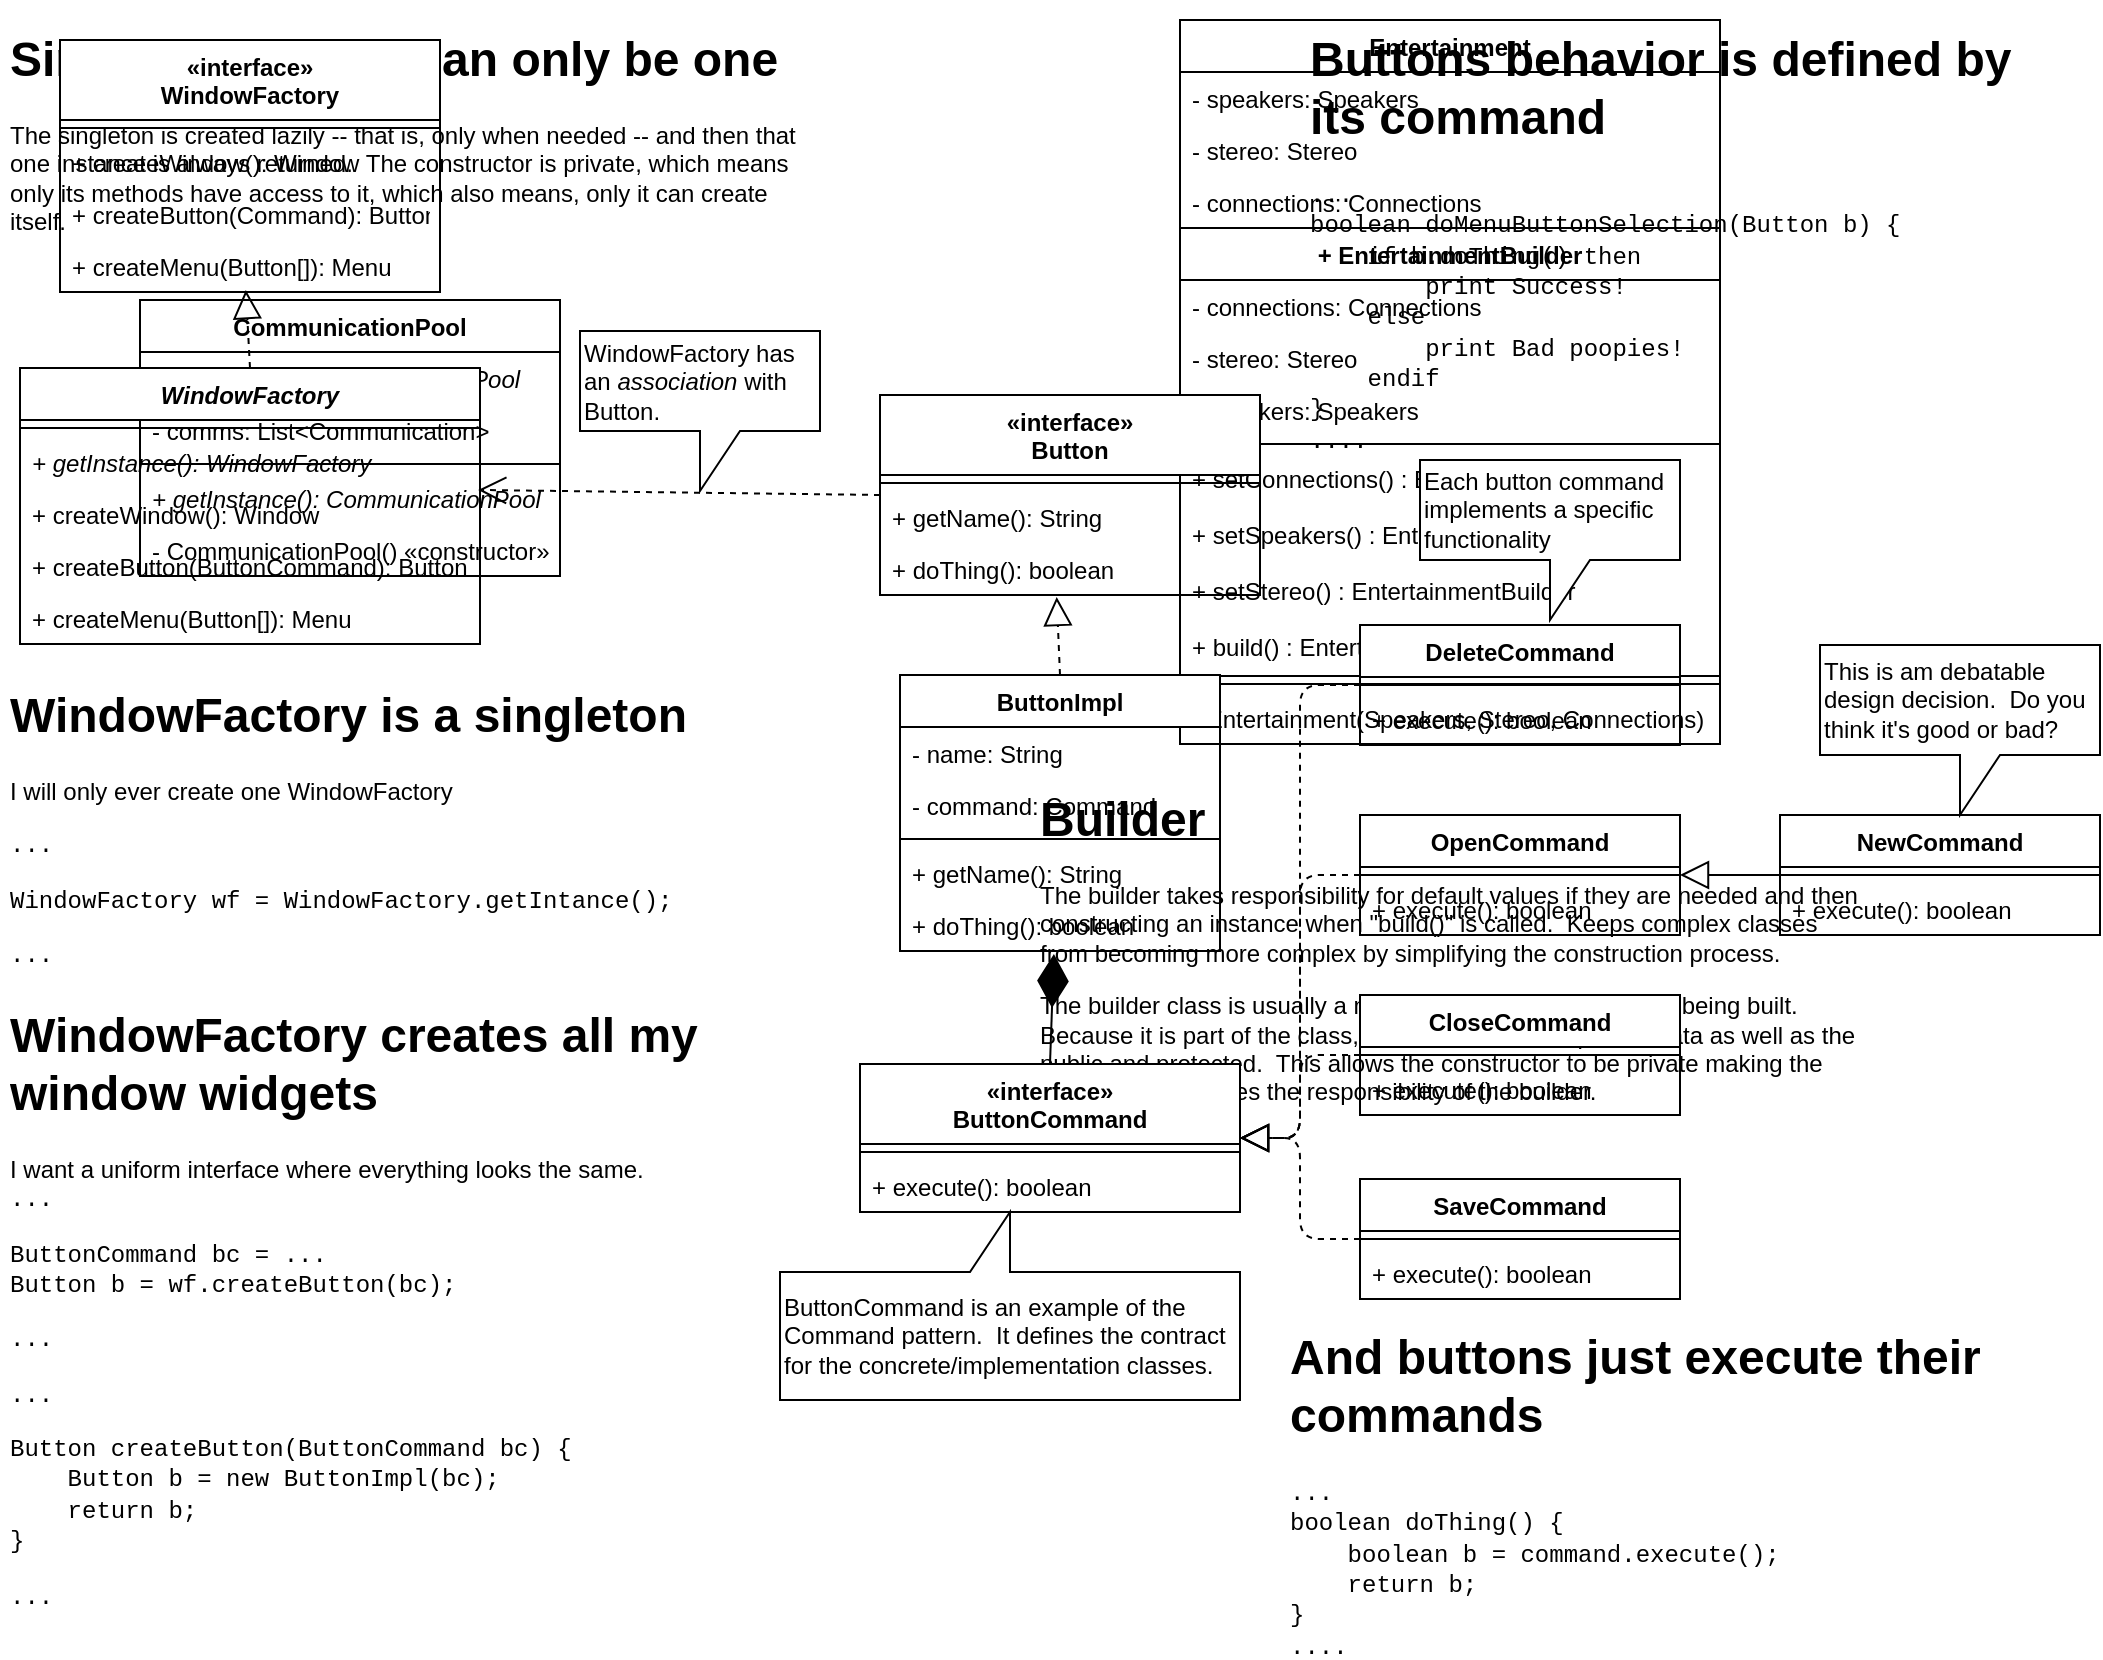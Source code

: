 <mxfile version="12.1.9" type="github" pages="2">
  <diagram id="5qf02OgId8zwAS_nNOdU" name="Page-1">
    <mxGraphModel dx="1128" dy="1819" grid="1" gridSize="10" guides="1" tooltips="1" connect="1" arrows="1" fold="1" page="1" pageScale="1" pageWidth="850" pageHeight="1100" math="0" shadow="0">
      <root>
        <mxCell id="0"/>
        <mxCell id="1" parent="0"/>
        <mxCell id="7F32Vmr09wGbGdCyvPuD-1" value="CommunicationPool" style="swimlane;fontStyle=1;align=center;verticalAlign=top;childLayout=stackLayout;horizontal=1;startSize=26;horizontalStack=0;resizeParent=1;resizeParentMax=0;resizeLast=0;collapsible=1;marginBottom=0;" vertex="1" parent="1">
          <mxGeometry x="70" y="140" width="210" height="138" as="geometry"/>
        </mxCell>
        <mxCell id="7F32Vmr09wGbGdCyvPuD-2" value="- commsPool: CommunicationPool" style="text;strokeColor=none;fillColor=none;align=left;verticalAlign=top;spacingLeft=4;spacingRight=4;overflow=hidden;rotatable=0;points=[[0,0.5],[1,0.5]];portConstraint=eastwest;fontStyle=2" vertex="1" parent="7F32Vmr09wGbGdCyvPuD-1">
          <mxGeometry y="26" width="210" height="26" as="geometry"/>
        </mxCell>
        <mxCell id="7F32Vmr09wGbGdCyvPuD-3" value="- comms: List&lt;Communication&gt;" style="text;strokeColor=none;fillColor=none;align=left;verticalAlign=top;spacingLeft=4;spacingRight=4;overflow=hidden;rotatable=0;points=[[0,0.5],[1,0.5]];portConstraint=eastwest;" vertex="1" parent="7F32Vmr09wGbGdCyvPuD-1">
          <mxGeometry y="52" width="210" height="26" as="geometry"/>
        </mxCell>
        <mxCell id="7F32Vmr09wGbGdCyvPuD-4" value="" style="line;strokeWidth=1;fillColor=none;align=left;verticalAlign=middle;spacingTop=-1;spacingLeft=3;spacingRight=3;rotatable=0;labelPosition=right;points=[];portConstraint=eastwest;" vertex="1" parent="7F32Vmr09wGbGdCyvPuD-1">
          <mxGeometry y="78" width="210" height="8" as="geometry"/>
        </mxCell>
        <mxCell id="7F32Vmr09wGbGdCyvPuD-5" value="+ getInstance(): CommunicationPool" style="text;strokeColor=none;fillColor=none;align=left;verticalAlign=top;spacingLeft=4;spacingRight=4;overflow=hidden;rotatable=0;points=[[0,0.5],[1,0.5]];portConstraint=eastwest;fontStyle=2" vertex="1" parent="7F32Vmr09wGbGdCyvPuD-1">
          <mxGeometry y="86" width="210" height="26" as="geometry"/>
        </mxCell>
        <mxCell id="7F32Vmr09wGbGdCyvPuD-6" value="- CommunicationPool() «constructor»" style="text;strokeColor=none;fillColor=none;align=left;verticalAlign=top;spacingLeft=4;spacingRight=4;overflow=hidden;rotatable=0;points=[[0,0.5],[1,0.5]];portConstraint=eastwest;fontStyle=0" vertex="1" parent="7F32Vmr09wGbGdCyvPuD-1">
          <mxGeometry y="112" width="210" height="26" as="geometry"/>
        </mxCell>
        <mxCell id="7F32Vmr09wGbGdCyvPuD-7" value="Entertainment" style="swimlane;fontStyle=1;align=center;verticalAlign=top;childLayout=stackLayout;horizontal=1;startSize=26;horizontalStack=0;resizeParent=1;resizeParentMax=0;resizeLast=0;collapsible=1;marginBottom=0;" vertex="1" parent="1">
          <mxGeometry x="590" width="270" height="362" as="geometry"/>
        </mxCell>
        <mxCell id="7F32Vmr09wGbGdCyvPuD-8" value="- speakers: Speakers" style="text;strokeColor=none;fillColor=none;align=left;verticalAlign=top;spacingLeft=4;spacingRight=4;overflow=hidden;rotatable=0;points=[[0,0.5],[1,0.5]];portConstraint=eastwest;" vertex="1" parent="7F32Vmr09wGbGdCyvPuD-7">
          <mxGeometry y="26" width="270" height="26" as="geometry"/>
        </mxCell>
        <mxCell id="7F32Vmr09wGbGdCyvPuD-9" value="- stereo: Stereo" style="text;strokeColor=none;fillColor=none;align=left;verticalAlign=top;spacingLeft=4;spacingRight=4;overflow=hidden;rotatable=0;points=[[0,0.5],[1,0.5]];portConstraint=eastwest;" vertex="1" parent="7F32Vmr09wGbGdCyvPuD-7">
          <mxGeometry y="52" width="270" height="26" as="geometry"/>
        </mxCell>
        <mxCell id="7F32Vmr09wGbGdCyvPuD-10" value="- connections: Connections" style="text;strokeColor=none;fillColor=none;align=left;verticalAlign=top;spacingLeft=4;spacingRight=4;overflow=hidden;rotatable=0;points=[[0,0.5],[1,0.5]];portConstraint=eastwest;" vertex="1" parent="7F32Vmr09wGbGdCyvPuD-7">
          <mxGeometry y="78" width="270" height="26" as="geometry"/>
        </mxCell>
        <mxCell id="7F32Vmr09wGbGdCyvPuD-11" value="+ EntertainmentBuilder" style="swimlane;fontStyle=1;align=center;verticalAlign=top;childLayout=stackLayout;horizontal=1;startSize=26;horizontalStack=0;resizeParent=1;resizeParentMax=0;resizeLast=0;collapsible=1;marginBottom=0;" vertex="1" parent="7F32Vmr09wGbGdCyvPuD-7">
          <mxGeometry y="104" width="270" height="224" as="geometry">
            <mxRectangle y="104" width="270" height="26" as="alternateBounds"/>
          </mxGeometry>
        </mxCell>
        <mxCell id="7F32Vmr09wGbGdCyvPuD-12" value="- connections: Connections" style="text;strokeColor=none;fillColor=none;align=left;verticalAlign=top;spacingLeft=4;spacingRight=4;overflow=hidden;rotatable=0;points=[[0,0.5],[1,0.5]];portConstraint=eastwest;" vertex="1" parent="7F32Vmr09wGbGdCyvPuD-11">
          <mxGeometry y="26" width="270" height="26" as="geometry"/>
        </mxCell>
        <mxCell id="7F32Vmr09wGbGdCyvPuD-13" value="- stereo: Stereo" style="text;strokeColor=none;fillColor=none;align=left;verticalAlign=top;spacingLeft=4;spacingRight=4;overflow=hidden;rotatable=0;points=[[0,0.5],[1,0.5]];portConstraint=eastwest;" vertex="1" parent="7F32Vmr09wGbGdCyvPuD-11">
          <mxGeometry y="52" width="270" height="26" as="geometry"/>
        </mxCell>
        <mxCell id="7F32Vmr09wGbGdCyvPuD-14" value="- speakers: Speakers" style="text;strokeColor=none;fillColor=none;align=left;verticalAlign=top;spacingLeft=4;spacingRight=4;overflow=hidden;rotatable=0;points=[[0,0.5],[1,0.5]];portConstraint=eastwest;" vertex="1" parent="7F32Vmr09wGbGdCyvPuD-11">
          <mxGeometry y="78" width="270" height="26" as="geometry"/>
        </mxCell>
        <mxCell id="7F32Vmr09wGbGdCyvPuD-15" value="" style="line;strokeWidth=1;fillColor=none;align=left;verticalAlign=middle;spacingTop=-1;spacingLeft=3;spacingRight=3;rotatable=0;labelPosition=right;points=[];portConstraint=eastwest;" vertex="1" parent="7F32Vmr09wGbGdCyvPuD-11">
          <mxGeometry y="104" width="270" height="8" as="geometry"/>
        </mxCell>
        <mxCell id="7F32Vmr09wGbGdCyvPuD-16" value="+ setConnections() : EntertainmentBuilder" style="text;strokeColor=none;fillColor=none;align=left;verticalAlign=top;spacingLeft=4;spacingRight=4;overflow=hidden;rotatable=0;points=[[0,0.5],[1,0.5]];portConstraint=eastwest;fontStyle=0" vertex="1" parent="7F32Vmr09wGbGdCyvPuD-11">
          <mxGeometry y="112" width="270" height="28" as="geometry"/>
        </mxCell>
        <mxCell id="7F32Vmr09wGbGdCyvPuD-17" value="+ setSpeakers() : EntertainmentBuilder" style="text;strokeColor=none;fillColor=none;align=left;verticalAlign=top;spacingLeft=4;spacingRight=4;overflow=hidden;rotatable=0;points=[[0,0.5],[1,0.5]];portConstraint=eastwest;fontStyle=0" vertex="1" parent="7F32Vmr09wGbGdCyvPuD-11">
          <mxGeometry y="140" width="270" height="28" as="geometry"/>
        </mxCell>
        <mxCell id="7F32Vmr09wGbGdCyvPuD-18" value="+ setStereo() : EntertainmentBuilder" style="text;strokeColor=none;fillColor=none;align=left;verticalAlign=top;spacingLeft=4;spacingRight=4;overflow=hidden;rotatable=0;points=[[0,0.5],[1,0.5]];portConstraint=eastwest;fontStyle=0" vertex="1" parent="7F32Vmr09wGbGdCyvPuD-11">
          <mxGeometry y="168" width="270" height="28" as="geometry"/>
        </mxCell>
        <mxCell id="7F32Vmr09wGbGdCyvPuD-19" value="+ build() : Entertainment" style="text;strokeColor=none;fillColor=none;align=left;verticalAlign=top;spacingLeft=4;spacingRight=4;overflow=hidden;rotatable=0;points=[[0,0.5],[1,0.5]];portConstraint=eastwest;fontStyle=0" vertex="1" parent="7F32Vmr09wGbGdCyvPuD-11">
          <mxGeometry y="196" width="270" height="28" as="geometry"/>
        </mxCell>
        <mxCell id="7F32Vmr09wGbGdCyvPuD-20" value="" style="line;strokeWidth=1;fillColor=none;align=left;verticalAlign=middle;spacingTop=-1;spacingLeft=3;spacingRight=3;rotatable=0;labelPosition=right;points=[];portConstraint=eastwest;" vertex="1" parent="7F32Vmr09wGbGdCyvPuD-7">
          <mxGeometry y="328" width="270" height="8" as="geometry"/>
        </mxCell>
        <mxCell id="7F32Vmr09wGbGdCyvPuD-21" value="- Entertainment(Speakers, Stereo, Connections)" style="text;strokeColor=none;fillColor=none;align=left;verticalAlign=top;spacingLeft=4;spacingRight=4;overflow=hidden;rotatable=0;points=[[0,0.5],[1,0.5]];portConstraint=eastwest;fontStyle=0" vertex="1" parent="7F32Vmr09wGbGdCyvPuD-7">
          <mxGeometry y="336" width="270" height="26" as="geometry"/>
        </mxCell>
        <mxCell id="7F32Vmr09wGbGdCyvPuD-22" value="&lt;h1&gt;Singleton - There can only be one&lt;/h1&gt;&lt;p&gt;The singleton is created lazily -- that is, only when needed -- and then that one instance is always returned.&amp;nbsp; The constructor is private, which means only its methods have access to it, which also means, only it can create itself.&lt;/p&gt;" style="text;html=1;strokeColor=none;fillColor=none;spacing=5;spacingTop=-20;whiteSpace=wrap;overflow=hidden;rounded=0;" vertex="1" parent="1">
          <mxGeometry width="410" height="110" as="geometry"/>
        </mxCell>
        <mxCell id="7F32Vmr09wGbGdCyvPuD-23" value="&lt;h1&gt;Builder&lt;/h1&gt;&lt;p&gt;The builder takes responsibility for default values if they are needed and then constructing an instance when &quot;build()&quot; is called.&amp;nbsp; Keeps complex classes from becoming more complex by simplifying the construction process.&lt;/p&gt;&lt;p&gt;The builder class is usually a nested/inner class of the class being built.&amp;nbsp; Because it is part of the class, it has access to the private data as well as the public and protected.&amp;nbsp; This allows the constructor to be private making the creation of instances the responsibility of the builder.&lt;/p&gt;" style="text;html=1;strokeColor=none;fillColor=none;spacing=5;spacingTop=-20;whiteSpace=wrap;overflow=hidden;rounded=0;" vertex="1" parent="1">
          <mxGeometry x="515" y="380" width="420" height="170" as="geometry"/>
        </mxCell>
        <mxCell id="7F32Vmr09wGbGdCyvPuD-24" value="«interface»&#xa;WindowFactory" style="swimlane;fontStyle=1;align=center;verticalAlign=top;childLayout=stackLayout;horizontal=1;startSize=40;horizontalStack=0;resizeParent=1;resizeParentMax=0;resizeLast=0;collapsible=1;marginBottom=0;" vertex="1" parent="1">
          <mxGeometry x="30" y="10" width="190" height="126" as="geometry"/>
        </mxCell>
        <mxCell id="7F32Vmr09wGbGdCyvPuD-25" value="" style="line;strokeWidth=1;fillColor=none;align=left;verticalAlign=middle;spacingTop=-1;spacingLeft=3;spacingRight=3;rotatable=0;labelPosition=right;points=[];portConstraint=eastwest;" vertex="1" parent="7F32Vmr09wGbGdCyvPuD-24">
          <mxGeometry y="40" width="190" height="8" as="geometry"/>
        </mxCell>
        <mxCell id="7F32Vmr09wGbGdCyvPuD-26" value="+ createWindow(): Window" style="text;strokeColor=none;fillColor=none;align=left;verticalAlign=top;spacingLeft=4;spacingRight=4;overflow=hidden;rotatable=0;points=[[0,0.5],[1,0.5]];portConstraint=eastwest;" vertex="1" parent="7F32Vmr09wGbGdCyvPuD-24">
          <mxGeometry y="48" width="190" height="26" as="geometry"/>
        </mxCell>
        <mxCell id="7F32Vmr09wGbGdCyvPuD-27" value="+ createButton(Command): Button" style="text;strokeColor=none;fillColor=none;align=left;verticalAlign=top;spacingLeft=4;spacingRight=4;overflow=hidden;rotatable=0;points=[[0,0.5],[1,0.5]];portConstraint=eastwest;" vertex="1" parent="7F32Vmr09wGbGdCyvPuD-24">
          <mxGeometry y="74" width="190" height="26" as="geometry"/>
        </mxCell>
        <mxCell id="7F32Vmr09wGbGdCyvPuD-28" value="+ createMenu(Button[]): Menu" style="text;strokeColor=none;fillColor=none;align=left;verticalAlign=top;spacingLeft=4;spacingRight=4;overflow=hidden;rotatable=0;points=[[0,0.5],[1,0.5]];portConstraint=eastwest;" vertex="1" parent="7F32Vmr09wGbGdCyvPuD-24">
          <mxGeometry y="100" width="190" height="26" as="geometry"/>
        </mxCell>
        <mxCell id="7F32Vmr09wGbGdCyvPuD-29" value="WindowFactory" style="swimlane;fontStyle=3;align=center;verticalAlign=top;childLayout=stackLayout;horizontal=1;startSize=26;horizontalStack=0;resizeParent=1;resizeParentMax=0;resizeLast=0;collapsible=1;marginBottom=0;" vertex="1" parent="1">
          <mxGeometry x="10" y="174" width="230" height="138" as="geometry"/>
        </mxCell>
        <mxCell id="7F32Vmr09wGbGdCyvPuD-30" value="" style="line;strokeWidth=1;fillColor=none;align=left;verticalAlign=middle;spacingTop=-1;spacingLeft=3;spacingRight=3;rotatable=0;labelPosition=right;points=[];portConstraint=eastwest;" vertex="1" parent="7F32Vmr09wGbGdCyvPuD-29">
          <mxGeometry y="26" width="230" height="8" as="geometry"/>
        </mxCell>
        <mxCell id="7F32Vmr09wGbGdCyvPuD-31" value="+ getInstance(): WindowFactory" style="text;strokeColor=none;fillColor=none;align=left;verticalAlign=top;spacingLeft=4;spacingRight=4;overflow=hidden;rotatable=0;points=[[0,0.5],[1,0.5]];portConstraint=eastwest;fontStyle=2" vertex="1" parent="7F32Vmr09wGbGdCyvPuD-29">
          <mxGeometry y="34" width="230" height="26" as="geometry"/>
        </mxCell>
        <mxCell id="7F32Vmr09wGbGdCyvPuD-32" value="+ createWindow(): Window" style="text;strokeColor=none;fillColor=none;align=left;verticalAlign=top;spacingLeft=4;spacingRight=4;overflow=hidden;rotatable=0;points=[[0,0.5],[1,0.5]];portConstraint=eastwest;" vertex="1" parent="7F32Vmr09wGbGdCyvPuD-29">
          <mxGeometry y="60" width="230" height="26" as="geometry"/>
        </mxCell>
        <mxCell id="7F32Vmr09wGbGdCyvPuD-33" value="+ createButton(ButtonCommand): Button" style="text;strokeColor=none;fillColor=none;align=left;verticalAlign=top;spacingLeft=4;spacingRight=4;overflow=hidden;rotatable=0;points=[[0,0.5],[1,0.5]];portConstraint=eastwest;" vertex="1" parent="7F32Vmr09wGbGdCyvPuD-29">
          <mxGeometry y="86" width="230" height="26" as="geometry"/>
        </mxCell>
        <mxCell id="7F32Vmr09wGbGdCyvPuD-34" value="+ createMenu(Button[]): Menu" style="text;strokeColor=none;fillColor=none;align=left;verticalAlign=top;spacingLeft=4;spacingRight=4;overflow=hidden;rotatable=0;points=[[0,0.5],[1,0.5]];portConstraint=eastwest;" vertex="1" parent="7F32Vmr09wGbGdCyvPuD-29">
          <mxGeometry y="112" width="230" height="26" as="geometry"/>
        </mxCell>
        <mxCell id="7F32Vmr09wGbGdCyvPuD-35" value="" style="endArrow=block;dashed=1;endFill=0;endSize=12;html=1;entryX=0.489;entryY=0.962;entryDx=0;entryDy=0;entryPerimeter=0;exitX=0.5;exitY=0;exitDx=0;exitDy=0;" edge="1" parent="1" source="7F32Vmr09wGbGdCyvPuD-29" target="7F32Vmr09wGbGdCyvPuD-28">
          <mxGeometry width="160" relative="1" as="geometry">
            <mxPoint x="-50" y="230" as="sourcePoint"/>
            <mxPoint x="110" y="230" as="targetPoint"/>
          </mxGeometry>
        </mxCell>
        <mxCell id="7F32Vmr09wGbGdCyvPuD-36" value="«interface»&#xa;ButtonCommand" style="swimlane;fontStyle=1;align=center;verticalAlign=top;childLayout=stackLayout;horizontal=1;startSize=40;horizontalStack=0;resizeParent=1;resizeParentMax=0;resizeLast=0;collapsible=1;marginBottom=0;" vertex="1" parent="1">
          <mxGeometry x="430" y="522" width="190" height="74" as="geometry"/>
        </mxCell>
        <mxCell id="7F32Vmr09wGbGdCyvPuD-37" value="" style="line;strokeWidth=1;fillColor=none;align=left;verticalAlign=middle;spacingTop=-1;spacingLeft=3;spacingRight=3;rotatable=0;labelPosition=right;points=[];portConstraint=eastwest;" vertex="1" parent="7F32Vmr09wGbGdCyvPuD-36">
          <mxGeometry y="40" width="190" height="8" as="geometry"/>
        </mxCell>
        <mxCell id="7F32Vmr09wGbGdCyvPuD-38" value="+ execute(): boolean" style="text;strokeColor=none;fillColor=none;align=left;verticalAlign=top;spacingLeft=4;spacingRight=4;overflow=hidden;rotatable=0;points=[[0,0.5],[1,0.5]];portConstraint=eastwest;" vertex="1" parent="7F32Vmr09wGbGdCyvPuD-36">
          <mxGeometry y="48" width="190" height="26" as="geometry"/>
        </mxCell>
        <mxCell id="7F32Vmr09wGbGdCyvPuD-39" value="«interface»&#xa;Button" style="swimlane;fontStyle=1;align=center;verticalAlign=top;childLayout=stackLayout;horizontal=1;startSize=40;horizontalStack=0;resizeParent=1;resizeParentMax=0;resizeLast=0;collapsible=1;marginBottom=0;" vertex="1" parent="1">
          <mxGeometry x="440" y="187.5" width="190" height="100" as="geometry"/>
        </mxCell>
        <mxCell id="7F32Vmr09wGbGdCyvPuD-40" value="" style="line;strokeWidth=1;fillColor=none;align=left;verticalAlign=middle;spacingTop=-1;spacingLeft=3;spacingRight=3;rotatable=0;labelPosition=right;points=[];portConstraint=eastwest;" vertex="1" parent="7F32Vmr09wGbGdCyvPuD-39">
          <mxGeometry y="40" width="190" height="8" as="geometry"/>
        </mxCell>
        <mxCell id="7F32Vmr09wGbGdCyvPuD-41" value="+ getName(): String" style="text;strokeColor=none;fillColor=none;align=left;verticalAlign=top;spacingLeft=4;spacingRight=4;overflow=hidden;rotatable=0;points=[[0,0.5],[1,0.5]];portConstraint=eastwest;" vertex="1" parent="7F32Vmr09wGbGdCyvPuD-39">
          <mxGeometry y="48" width="190" height="26" as="geometry"/>
        </mxCell>
        <mxCell id="7F32Vmr09wGbGdCyvPuD-42" value="+ doThing(): boolean" style="text;strokeColor=none;fillColor=none;align=left;verticalAlign=top;spacingLeft=4;spacingRight=4;overflow=hidden;rotatable=0;points=[[0,0.5],[1,0.5]];portConstraint=eastwest;" vertex="1" parent="7F32Vmr09wGbGdCyvPuD-39">
          <mxGeometry y="74" width="190" height="26" as="geometry"/>
        </mxCell>
        <mxCell id="7F32Vmr09wGbGdCyvPuD-43" value="ButtonImpl" style="swimlane;fontStyle=1;align=center;verticalAlign=top;childLayout=stackLayout;horizontal=1;startSize=26;horizontalStack=0;resizeParent=1;resizeParentMax=0;resizeLast=0;collapsible=1;marginBottom=0;" vertex="1" parent="1">
          <mxGeometry x="450" y="327.5" width="160" height="138" as="geometry"/>
        </mxCell>
        <mxCell id="7F32Vmr09wGbGdCyvPuD-44" value="- name: String" style="text;strokeColor=none;fillColor=none;align=left;verticalAlign=top;spacingLeft=4;spacingRight=4;overflow=hidden;rotatable=0;points=[[0,0.5],[1,0.5]];portConstraint=eastwest;" vertex="1" parent="7F32Vmr09wGbGdCyvPuD-43">
          <mxGeometry y="26" width="160" height="26" as="geometry"/>
        </mxCell>
        <mxCell id="7F32Vmr09wGbGdCyvPuD-45" value="- command: Command" style="text;strokeColor=none;fillColor=none;align=left;verticalAlign=top;spacingLeft=4;spacingRight=4;overflow=hidden;rotatable=0;points=[[0,0.5],[1,0.5]];portConstraint=eastwest;" vertex="1" parent="7F32Vmr09wGbGdCyvPuD-43">
          <mxGeometry y="52" width="160" height="26" as="geometry"/>
        </mxCell>
        <mxCell id="7F32Vmr09wGbGdCyvPuD-46" value="" style="line;strokeWidth=1;fillColor=none;align=left;verticalAlign=middle;spacingTop=-1;spacingLeft=3;spacingRight=3;rotatable=0;labelPosition=right;points=[];portConstraint=eastwest;" vertex="1" parent="7F32Vmr09wGbGdCyvPuD-43">
          <mxGeometry y="78" width="160" height="8" as="geometry"/>
        </mxCell>
        <mxCell id="7F32Vmr09wGbGdCyvPuD-47" value="+ getName(): String" style="text;strokeColor=none;fillColor=none;align=left;verticalAlign=top;spacingLeft=4;spacingRight=4;overflow=hidden;rotatable=0;points=[[0,0.5],[1,0.5]];portConstraint=eastwest;" vertex="1" parent="7F32Vmr09wGbGdCyvPuD-43">
          <mxGeometry y="86" width="160" height="26" as="geometry"/>
        </mxCell>
        <mxCell id="7F32Vmr09wGbGdCyvPuD-48" value="+ doThing(): boolean" style="text;strokeColor=none;fillColor=none;align=left;verticalAlign=top;spacingLeft=4;spacingRight=4;overflow=hidden;rotatable=0;points=[[0,0.5],[1,0.5]];portConstraint=eastwest;" vertex="1" parent="7F32Vmr09wGbGdCyvPuD-43">
          <mxGeometry y="112" width="160" height="26" as="geometry"/>
        </mxCell>
        <mxCell id="7F32Vmr09wGbGdCyvPuD-49" value="" style="endArrow=block;dashed=1;endFill=0;endSize=12;html=1;exitX=0.5;exitY=0;exitDx=0;exitDy=0;entryX=0.465;entryY=1.038;entryDx=0;entryDy=0;entryPerimeter=0;" edge="1" parent="1" source="7F32Vmr09wGbGdCyvPuD-43" target="7F32Vmr09wGbGdCyvPuD-42">
          <mxGeometry width="160" relative="1" as="geometry">
            <mxPoint x="317.5" y="225.5" as="sourcePoint"/>
            <mxPoint x="500" y="305.5" as="targetPoint"/>
          </mxGeometry>
        </mxCell>
        <mxCell id="7F32Vmr09wGbGdCyvPuD-50" value="DeleteCommand" style="swimlane;fontStyle=1;align=center;verticalAlign=top;childLayout=stackLayout;horizontal=1;startSize=26;horizontalStack=0;resizeParent=1;resizeParentMax=0;resizeLast=0;collapsible=1;marginBottom=0;" vertex="1" parent="1">
          <mxGeometry x="680" y="302.5" width="160" height="60" as="geometry"/>
        </mxCell>
        <mxCell id="7F32Vmr09wGbGdCyvPuD-51" value="" style="line;strokeWidth=1;fillColor=none;align=left;verticalAlign=middle;spacingTop=-1;spacingLeft=3;spacingRight=3;rotatable=0;labelPosition=right;points=[];portConstraint=eastwest;" vertex="1" parent="7F32Vmr09wGbGdCyvPuD-50">
          <mxGeometry y="26" width="160" height="8" as="geometry"/>
        </mxCell>
        <mxCell id="7F32Vmr09wGbGdCyvPuD-52" value="+ execute(): boolean" style="text;strokeColor=none;fillColor=none;align=left;verticalAlign=top;spacingLeft=4;spacingRight=4;overflow=hidden;rotatable=0;points=[[0,0.5],[1,0.5]];portConstraint=eastwest;" vertex="1" parent="7F32Vmr09wGbGdCyvPuD-50">
          <mxGeometry y="34" width="160" height="26" as="geometry"/>
        </mxCell>
        <mxCell id="7F32Vmr09wGbGdCyvPuD-53" value="OpenCommand" style="swimlane;fontStyle=1;align=center;verticalAlign=top;childLayout=stackLayout;horizontal=1;startSize=26;horizontalStack=0;resizeParent=1;resizeParentMax=0;resizeLast=0;collapsible=1;marginBottom=0;" vertex="1" parent="1">
          <mxGeometry x="680" y="397.5" width="160" height="60" as="geometry"/>
        </mxCell>
        <mxCell id="7F32Vmr09wGbGdCyvPuD-54" value="" style="line;strokeWidth=1;fillColor=none;align=left;verticalAlign=middle;spacingTop=-1;spacingLeft=3;spacingRight=3;rotatable=0;labelPosition=right;points=[];portConstraint=eastwest;" vertex="1" parent="7F32Vmr09wGbGdCyvPuD-53">
          <mxGeometry y="26" width="160" height="8" as="geometry"/>
        </mxCell>
        <mxCell id="7F32Vmr09wGbGdCyvPuD-55" value="+ execute(): boolean" style="text;strokeColor=none;fillColor=none;align=left;verticalAlign=top;spacingLeft=4;spacingRight=4;overflow=hidden;rotatable=0;points=[[0,0.5],[1,0.5]];portConstraint=eastwest;" vertex="1" parent="7F32Vmr09wGbGdCyvPuD-53">
          <mxGeometry y="34" width="160" height="26" as="geometry"/>
        </mxCell>
        <mxCell id="7F32Vmr09wGbGdCyvPuD-56" value="CloseCommand" style="swimlane;fontStyle=1;align=center;verticalAlign=top;childLayout=stackLayout;horizontal=1;startSize=26;horizontalStack=0;resizeParent=1;resizeParentMax=0;resizeLast=0;collapsible=1;marginBottom=0;" vertex="1" parent="1">
          <mxGeometry x="680" y="487.5" width="160" height="60" as="geometry"/>
        </mxCell>
        <mxCell id="7F32Vmr09wGbGdCyvPuD-57" value="" style="line;strokeWidth=1;fillColor=none;align=left;verticalAlign=middle;spacingTop=-1;spacingLeft=3;spacingRight=3;rotatable=0;labelPosition=right;points=[];portConstraint=eastwest;" vertex="1" parent="7F32Vmr09wGbGdCyvPuD-56">
          <mxGeometry y="26" width="160" height="8" as="geometry"/>
        </mxCell>
        <mxCell id="7F32Vmr09wGbGdCyvPuD-58" value="+ execute(): boolean" style="text;strokeColor=none;fillColor=none;align=left;verticalAlign=top;spacingLeft=4;spacingRight=4;overflow=hidden;rotatable=0;points=[[0,0.5],[1,0.5]];portConstraint=eastwest;" vertex="1" parent="7F32Vmr09wGbGdCyvPuD-56">
          <mxGeometry y="34" width="160" height="26" as="geometry"/>
        </mxCell>
        <mxCell id="7F32Vmr09wGbGdCyvPuD-59" value="SaveCommand" style="swimlane;fontStyle=1;align=center;verticalAlign=top;childLayout=stackLayout;horizontal=1;startSize=26;horizontalStack=0;resizeParent=1;resizeParentMax=0;resizeLast=0;collapsible=1;marginBottom=0;" vertex="1" parent="1">
          <mxGeometry x="680" y="579.5" width="160" height="60" as="geometry"/>
        </mxCell>
        <mxCell id="7F32Vmr09wGbGdCyvPuD-60" value="" style="line;strokeWidth=1;fillColor=none;align=left;verticalAlign=middle;spacingTop=-1;spacingLeft=3;spacingRight=3;rotatable=0;labelPosition=right;points=[];portConstraint=eastwest;" vertex="1" parent="7F32Vmr09wGbGdCyvPuD-59">
          <mxGeometry y="26" width="160" height="8" as="geometry"/>
        </mxCell>
        <mxCell id="7F32Vmr09wGbGdCyvPuD-61" value="+ execute(): boolean" style="text;strokeColor=none;fillColor=none;align=left;verticalAlign=top;spacingLeft=4;spacingRight=4;overflow=hidden;rotatable=0;points=[[0,0.5],[1,0.5]];portConstraint=eastwest;" vertex="1" parent="7F32Vmr09wGbGdCyvPuD-59">
          <mxGeometry y="34" width="160" height="26" as="geometry"/>
        </mxCell>
        <mxCell id="7F32Vmr09wGbGdCyvPuD-62" value="NewCommand" style="swimlane;fontStyle=1;align=center;verticalAlign=top;childLayout=stackLayout;horizontal=1;startSize=26;horizontalStack=0;resizeParent=1;resizeParentMax=0;resizeLast=0;collapsible=1;marginBottom=0;" vertex="1" parent="1">
          <mxGeometry x="890" y="397.5" width="160" height="60" as="geometry"/>
        </mxCell>
        <mxCell id="7F32Vmr09wGbGdCyvPuD-63" value="" style="line;strokeWidth=1;fillColor=none;align=left;verticalAlign=middle;spacingTop=-1;spacingLeft=3;spacingRight=3;rotatable=0;labelPosition=right;points=[];portConstraint=eastwest;" vertex="1" parent="7F32Vmr09wGbGdCyvPuD-62">
          <mxGeometry y="26" width="160" height="8" as="geometry"/>
        </mxCell>
        <mxCell id="7F32Vmr09wGbGdCyvPuD-64" value="+ execute(): boolean" style="text;strokeColor=none;fillColor=none;align=left;verticalAlign=top;spacingLeft=4;spacingRight=4;overflow=hidden;rotatable=0;points=[[0,0.5],[1,0.5]];portConstraint=eastwest;" vertex="1" parent="7F32Vmr09wGbGdCyvPuD-62">
          <mxGeometry y="34" width="160" height="26" as="geometry"/>
        </mxCell>
        <mxCell id="7F32Vmr09wGbGdCyvPuD-65" value="" style="endArrow=block;dashed=1;endFill=0;endSize=12;html=1;exitX=0;exitY=0.5;exitDx=0;exitDy=0;entryX=1;entryY=0.5;entryDx=0;entryDy=0;edgeStyle=orthogonalEdgeStyle;" edge="1" parent="1" source="7F32Vmr09wGbGdCyvPuD-50" target="7F32Vmr09wGbGdCyvPuD-36">
          <mxGeometry width="160" relative="1" as="geometry">
            <mxPoint x="740" y="105.5" as="sourcePoint"/>
            <mxPoint x="700" y="135.5" as="targetPoint"/>
          </mxGeometry>
        </mxCell>
        <mxCell id="7F32Vmr09wGbGdCyvPuD-66" value="" style="endArrow=block;dashed=1;endFill=0;endSize=12;html=1;exitX=0;exitY=0.5;exitDx=0;exitDy=0;entryX=1;entryY=0.5;entryDx=0;entryDy=0;edgeStyle=orthogonalEdgeStyle;" edge="1" parent="1" source="7F32Vmr09wGbGdCyvPuD-53" target="7F32Vmr09wGbGdCyvPuD-36">
          <mxGeometry width="160" relative="1" as="geometry">
            <mxPoint x="770" y="60.5" as="sourcePoint"/>
            <mxPoint x="650" y="72.5" as="targetPoint"/>
          </mxGeometry>
        </mxCell>
        <mxCell id="7F32Vmr09wGbGdCyvPuD-67" value="" style="endArrow=block;dashed=1;endFill=0;endSize=12;html=1;exitX=0;exitY=0.5;exitDx=0;exitDy=0;entryX=1;entryY=0.5;entryDx=0;entryDy=0;edgeStyle=orthogonalEdgeStyle;" edge="1" parent="1" source="7F32Vmr09wGbGdCyvPuD-56" target="7F32Vmr09wGbGdCyvPuD-36">
          <mxGeometry width="160" relative="1" as="geometry">
            <mxPoint x="770" y="155.5" as="sourcePoint"/>
            <mxPoint x="650" y="72.5" as="targetPoint"/>
          </mxGeometry>
        </mxCell>
        <mxCell id="7F32Vmr09wGbGdCyvPuD-68" value="" style="endArrow=block;dashed=1;endFill=0;endSize=12;html=1;exitX=0;exitY=0.5;exitDx=0;exitDy=0;entryX=1;entryY=0.5;entryDx=0;entryDy=0;edgeStyle=orthogonalEdgeStyle;" edge="1" parent="1" source="7F32Vmr09wGbGdCyvPuD-59" target="7F32Vmr09wGbGdCyvPuD-36">
          <mxGeometry width="160" relative="1" as="geometry">
            <mxPoint x="770" y="245.5" as="sourcePoint"/>
            <mxPoint x="650" y="72.5" as="targetPoint"/>
          </mxGeometry>
        </mxCell>
        <mxCell id="7F32Vmr09wGbGdCyvPuD-69" value="" style="endArrow=diamondThin;endFill=1;endSize=24;html=1;exitX=0.5;exitY=0;exitDx=0;exitDy=0;entryX=0.481;entryY=1.058;entryDx=0;entryDy=0;entryPerimeter=0;" edge="1" parent="1" source="7F32Vmr09wGbGdCyvPuD-36" target="7F32Vmr09wGbGdCyvPuD-48">
          <mxGeometry width="160" relative="1" as="geometry">
            <mxPoint x="380" y="155.5" as="sourcePoint"/>
            <mxPoint x="520" y="490" as="targetPoint"/>
          </mxGeometry>
        </mxCell>
        <mxCell id="7F32Vmr09wGbGdCyvPuD-70" value="" style="endArrow=open;endSize=12;dashed=1;html=1;entryX=0.996;entryY=1.038;entryDx=0;entryDy=0;entryPerimeter=0;exitX=0;exitY=0.5;exitDx=0;exitDy=0;" edge="1" parent="1" source="7F32Vmr09wGbGdCyvPuD-39" target="7F32Vmr09wGbGdCyvPuD-31">
          <mxGeometry width="160" relative="1" as="geometry">
            <mxPoint x="150" y="360" as="sourcePoint"/>
            <mxPoint x="310" y="360" as="targetPoint"/>
          </mxGeometry>
        </mxCell>
        <mxCell id="7F32Vmr09wGbGdCyvPuD-71" value="&lt;h1&gt;WindowFactory is a singleton&lt;/h1&gt;&lt;p&gt;I will only ever create one WindowFactory&lt;/p&gt;&lt;p&gt;&lt;font face=&quot;Courier New&quot;&gt;...&lt;/font&gt;&lt;/p&gt;&lt;p&gt;&lt;font face=&quot;Courier New&quot;&gt;WindowFactory wf = WindowFactory.getIntance();&lt;/font&gt;&lt;/p&gt;&lt;p&gt;&lt;font face=&quot;Courier New&quot;&gt;...&lt;/font&gt;&lt;/p&gt;" style="text;html=1;strokeColor=none;fillColor=none;spacing=5;spacingTop=-20;whiteSpace=wrap;overflow=hidden;rounded=0;" vertex="1" parent="1">
          <mxGeometry y="327.5" width="420" height="160" as="geometry"/>
        </mxCell>
        <mxCell id="7F32Vmr09wGbGdCyvPuD-72" value="&lt;h1&gt;WindowFactory creates all my window widgets&lt;/h1&gt;&lt;p&gt;I want a uniform interface where everything looks the same.&lt;br&gt;&lt;font face=&quot;courier new&quot;&gt;...&lt;/font&gt;&lt;/p&gt;&lt;p&gt;&lt;span style=&quot;font-family: &amp;#34;courier new&amp;#34;&quot;&gt;ButtonCommand bc = ...&lt;br&gt;Button b = wf.createButton(bc);&lt;/span&gt;&lt;/p&gt;&lt;p&gt;&lt;span style=&quot;font-family: &amp;#34;courier new&amp;#34;&quot;&gt;...&lt;/span&gt;&lt;/p&gt;&lt;p&gt;&lt;span style=&quot;font-family: &amp;#34;courier new&amp;#34;&quot;&gt;...&lt;/span&gt;&lt;/p&gt;&lt;p&gt;&lt;span style=&quot;font-family: &amp;#34;courier new&amp;#34;&quot;&gt;Button createButton(ButtonCommand bc) {&lt;br&gt;&amp;nbsp; &amp;nbsp; Button b = new ButtonImpl(bc);&lt;br&gt;&amp;nbsp; &amp;nbsp; return b;&lt;br&gt;}&lt;/span&gt;&lt;/p&gt;&lt;p&gt;&lt;span style=&quot;font-family: &amp;#34;courier new&amp;#34;&quot;&gt;...&lt;/span&gt;&lt;/p&gt;" style="text;html=1;strokeColor=none;fillColor=none;spacing=5;spacingTop=-20;whiteSpace=wrap;overflow=hidden;rounded=0;" vertex="1" parent="1">
          <mxGeometry y="488" width="420" height="322" as="geometry"/>
        </mxCell>
        <mxCell id="7F32Vmr09wGbGdCyvPuD-73" value="WindowFactory has an &lt;i&gt;association&lt;/i&gt; with Button." style="shape=callout;whiteSpace=wrap;html=1;perimeter=calloutPerimeter;align=left;" vertex="1" parent="1">
          <mxGeometry x="290" y="155.5" width="120" height="80" as="geometry"/>
        </mxCell>
        <mxCell id="7F32Vmr09wGbGdCyvPuD-74" style="edgeStyle=none;rounded=0;orthogonalLoop=1;jettySize=auto;html=1;entryX=1;entryY=0.5;entryDx=0;entryDy=0;endArrow=block;endFill=0;endSize=12;exitX=0;exitY=0.5;exitDx=0;exitDy=0;" edge="1" parent="1" source="7F32Vmr09wGbGdCyvPuD-62" target="7F32Vmr09wGbGdCyvPuD-53">
          <mxGeometry relative="1" as="geometry"/>
        </mxCell>
        <mxCell id="7F32Vmr09wGbGdCyvPuD-75" value="ButtonCommand is an example of the Command pattern.&amp;nbsp; It defines the contract for the concrete/implementation classes." style="shape=callout;whiteSpace=wrap;html=1;perimeter=calloutPerimeter;direction=west;align=left;" vertex="1" parent="1">
          <mxGeometry x="390" y="596" width="230" height="94" as="geometry"/>
        </mxCell>
        <mxCell id="7F32Vmr09wGbGdCyvPuD-76" value="Each button command implements a specific functionality" style="shape=callout;whiteSpace=wrap;html=1;perimeter=calloutPerimeter;align=left;" vertex="1" parent="1">
          <mxGeometry x="710" y="220" width="130" height="80" as="geometry"/>
        </mxCell>
        <mxCell id="7F32Vmr09wGbGdCyvPuD-77" value="This is am debatable design decision.&amp;nbsp; Do you think it&#39;s good or bad?" style="shape=callout;whiteSpace=wrap;html=1;perimeter=calloutPerimeter;align=left;" vertex="1" parent="1">
          <mxGeometry x="910" y="312.5" width="140" height="85" as="geometry"/>
        </mxCell>
        <mxCell id="7F32Vmr09wGbGdCyvPuD-78" value="&lt;h1&gt;Buttons behavior is defined by its command&lt;/h1&gt;&lt;div&gt;&lt;font face=&quot;Courier New&quot;&gt;...&lt;/font&gt;&lt;/div&gt;&lt;div&gt;&lt;span style=&quot;font-family: &amp;#34;courier new&amp;#34;&quot;&gt;boolean doMenuButtonSelection(Button b) {&lt;/span&gt;&lt;/div&gt;&lt;div&gt;&lt;font face=&quot;Courier New&quot;&gt;&amp;nbsp; &amp;nbsp; if b.doThing() then&lt;br&gt;&lt;span&gt;&amp;nbsp; &amp;nbsp; &amp;nbsp; &amp;nbsp; print Success!&lt;/span&gt;&lt;/font&gt;&lt;/div&gt;&lt;div&gt;&lt;span&gt;&lt;font face=&quot;Courier New&quot;&gt;&amp;nbsp; &amp;nbsp; else&lt;/font&gt;&lt;/span&gt;&lt;/div&gt;&lt;div&gt;&lt;span&gt;&lt;font face=&quot;Courier New&quot;&gt;&amp;nbsp; &amp;nbsp; &amp;nbsp; &amp;nbsp; print Bad poopies!&lt;/font&gt;&lt;/span&gt;&lt;/div&gt;&lt;div&gt;&lt;font face=&quot;Courier New&quot;&gt;&amp;nbsp; &amp;nbsp; endif&lt;br&gt;&lt;span&gt;}&lt;/span&gt;&lt;/font&gt;&lt;/div&gt;&lt;div&gt;&lt;span&gt;&lt;font face=&quot;Courier New&quot;&gt;....&lt;/font&gt;&lt;/span&gt;&lt;/div&gt;" style="text;html=1;strokeColor=none;fillColor=none;spacing=5;spacingTop=-20;whiteSpace=wrap;overflow=hidden;rounded=0;align=left;" vertex="1" parent="1">
          <mxGeometry x="650" width="370" height="220" as="geometry"/>
        </mxCell>
        <mxCell id="7F32Vmr09wGbGdCyvPuD-79" value="&lt;h1&gt;And buttons just execute their commands&lt;/h1&gt;&lt;div&gt;&lt;font face=&quot;Courier New&quot;&gt;...&lt;/font&gt;&lt;/div&gt;&lt;div&gt;&lt;span style=&quot;font-family: &amp;#34;courier new&amp;#34;&quot;&gt;boolean doThing() {&lt;/span&gt;&lt;/div&gt;&lt;div&gt;&lt;font face=&quot;Courier New&quot;&gt;&amp;nbsp; &amp;nbsp; boolean b = command.execute();&lt;/font&gt;&lt;/div&gt;&lt;div&gt;&lt;font face=&quot;Courier New&quot;&gt;&amp;nbsp; &amp;nbsp; return b;&lt;/font&gt;&lt;/div&gt;&lt;div&gt;&lt;font face=&quot;Courier New&quot;&gt;&lt;span&gt;}&lt;/span&gt;&lt;/font&gt;&lt;/div&gt;&lt;div&gt;&lt;span&gt;&lt;font face=&quot;Courier New&quot;&gt;....&lt;/font&gt;&lt;/span&gt;&lt;/div&gt;" style="text;html=1;strokeColor=none;fillColor=none;spacing=5;spacingTop=-20;whiteSpace=wrap;overflow=hidden;rounded=0;align=left;" vertex="1" parent="1">
          <mxGeometry x="640" y="649" width="370" height="170" as="geometry"/>
        </mxCell>
      </root>
    </mxGraphModel>
  </diagram>
  <diagram id="X9D3NGl_XGTqwdXOL-tQ" name="window factory">
    <mxGraphModel dx="1128" dy="1819" grid="1" gridSize="10" guides="1" tooltips="1" connect="1" arrows="1" fold="1" page="1" pageScale="1" pageWidth="850" pageHeight="1100" math="0" shadow="0">
      <root>
        <mxCell id="ua-_prFANKxffut0tlxx-0"/>
        <mxCell id="ua-_prFANKxffut0tlxx-1" parent="ua-_prFANKxffut0tlxx-0"/>
        <mxCell id="ua-_prFANKxffut0tlxx-2" value="«interface»&#xa;WindowFactory" style="swimlane;fontStyle=1;align=center;verticalAlign=top;childLayout=stackLayout;horizontal=1;startSize=40;horizontalStack=0;resizeParent=1;resizeParentMax=0;resizeLast=0;collapsible=1;marginBottom=0;" vertex="1" parent="ua-_prFANKxffut0tlxx-1">
          <mxGeometry x="30" y="10" width="190" height="126" as="geometry"/>
        </mxCell>
        <mxCell id="ua-_prFANKxffut0tlxx-3" value="" style="line;strokeWidth=1;fillColor=none;align=left;verticalAlign=middle;spacingTop=-1;spacingLeft=3;spacingRight=3;rotatable=0;labelPosition=right;points=[];portConstraint=eastwest;" vertex="1" parent="ua-_prFANKxffut0tlxx-2">
          <mxGeometry y="40" width="190" height="8" as="geometry"/>
        </mxCell>
        <mxCell id="ua-_prFANKxffut0tlxx-4" value="+ createWindow(): Window" style="text;strokeColor=none;fillColor=none;align=left;verticalAlign=top;spacingLeft=4;spacingRight=4;overflow=hidden;rotatable=0;points=[[0,0.5],[1,0.5]];portConstraint=eastwest;" vertex="1" parent="ua-_prFANKxffut0tlxx-2">
          <mxGeometry y="48" width="190" height="26" as="geometry"/>
        </mxCell>
        <mxCell id="ua-_prFANKxffut0tlxx-5" value="+ createButton(Command): Button" style="text;strokeColor=none;fillColor=none;align=left;verticalAlign=top;spacingLeft=4;spacingRight=4;overflow=hidden;rotatable=0;points=[[0,0.5],[1,0.5]];portConstraint=eastwest;" vertex="1" parent="ua-_prFANKxffut0tlxx-2">
          <mxGeometry y="74" width="190" height="26" as="geometry"/>
        </mxCell>
        <mxCell id="ua-_prFANKxffut0tlxx-6" value="+ createMenu(Button[]): Menu" style="text;strokeColor=none;fillColor=none;align=left;verticalAlign=top;spacingLeft=4;spacingRight=4;overflow=hidden;rotatable=0;points=[[0,0.5],[1,0.5]];portConstraint=eastwest;" vertex="1" parent="ua-_prFANKxffut0tlxx-2">
          <mxGeometry y="100" width="190" height="26" as="geometry"/>
        </mxCell>
        <mxCell id="ua-_prFANKxffut0tlxx-7" value="WindowFactory" style="swimlane;fontStyle=3;align=center;verticalAlign=top;childLayout=stackLayout;horizontal=1;startSize=26;horizontalStack=0;resizeParent=1;resizeParentMax=0;resizeLast=0;collapsible=1;marginBottom=0;" vertex="1" parent="ua-_prFANKxffut0tlxx-1">
          <mxGeometry x="10" y="174" width="230" height="138" as="geometry"/>
        </mxCell>
        <mxCell id="ua-_prFANKxffut0tlxx-8" value="" style="line;strokeWidth=1;fillColor=none;align=left;verticalAlign=middle;spacingTop=-1;spacingLeft=3;spacingRight=3;rotatable=0;labelPosition=right;points=[];portConstraint=eastwest;" vertex="1" parent="ua-_prFANKxffut0tlxx-7">
          <mxGeometry y="26" width="230" height="8" as="geometry"/>
        </mxCell>
        <mxCell id="ua-_prFANKxffut0tlxx-9" value="+ getInstance(): WindowFactory" style="text;strokeColor=none;fillColor=none;align=left;verticalAlign=top;spacingLeft=4;spacingRight=4;overflow=hidden;rotatable=0;points=[[0,0.5],[1,0.5]];portConstraint=eastwest;fontStyle=2" vertex="1" parent="ua-_prFANKxffut0tlxx-7">
          <mxGeometry y="34" width="230" height="26" as="geometry"/>
        </mxCell>
        <mxCell id="ua-_prFANKxffut0tlxx-10" value="+ createWindow(): Window" style="text;strokeColor=none;fillColor=none;align=left;verticalAlign=top;spacingLeft=4;spacingRight=4;overflow=hidden;rotatable=0;points=[[0,0.5],[1,0.5]];portConstraint=eastwest;" vertex="1" parent="ua-_prFANKxffut0tlxx-7">
          <mxGeometry y="60" width="230" height="26" as="geometry"/>
        </mxCell>
        <mxCell id="ua-_prFANKxffut0tlxx-11" value="+ createButton(ButtonCommand): Button" style="text;strokeColor=none;fillColor=none;align=left;verticalAlign=top;spacingLeft=4;spacingRight=4;overflow=hidden;rotatable=0;points=[[0,0.5],[1,0.5]];portConstraint=eastwest;" vertex="1" parent="ua-_prFANKxffut0tlxx-7">
          <mxGeometry y="86" width="230" height="26" as="geometry"/>
        </mxCell>
        <mxCell id="ua-_prFANKxffut0tlxx-12" value="+ createMenu(Button[]): Menu" style="text;strokeColor=none;fillColor=none;align=left;verticalAlign=top;spacingLeft=4;spacingRight=4;overflow=hidden;rotatable=0;points=[[0,0.5],[1,0.5]];portConstraint=eastwest;" vertex="1" parent="ua-_prFANKxffut0tlxx-7">
          <mxGeometry y="112" width="230" height="26" as="geometry"/>
        </mxCell>
        <mxCell id="ua-_prFANKxffut0tlxx-13" value="" style="endArrow=block;dashed=1;endFill=0;endSize=12;html=1;entryX=0.489;entryY=0.962;entryDx=0;entryDy=0;entryPerimeter=0;exitX=0.5;exitY=0;exitDx=0;exitDy=0;" edge="1" parent="ua-_prFANKxffut0tlxx-1" source="ua-_prFANKxffut0tlxx-7" target="ua-_prFANKxffut0tlxx-6">
          <mxGeometry width="160" relative="1" as="geometry">
            <mxPoint x="-50" y="230" as="sourcePoint"/>
            <mxPoint x="110" y="230" as="targetPoint"/>
          </mxGeometry>
        </mxCell>
        <mxCell id="ua-_prFANKxffut0tlxx-14" value="«interface»&#xa;ButtonCommand" style="swimlane;fontStyle=1;align=center;verticalAlign=top;childLayout=stackLayout;horizontal=1;startSize=40;horizontalStack=0;resizeParent=1;resizeParentMax=0;resizeLast=0;collapsible=1;marginBottom=0;" vertex="1" parent="ua-_prFANKxffut0tlxx-1">
          <mxGeometry x="430" y="522" width="190" height="74" as="geometry"/>
        </mxCell>
        <mxCell id="ua-_prFANKxffut0tlxx-15" value="" style="line;strokeWidth=1;fillColor=none;align=left;verticalAlign=middle;spacingTop=-1;spacingLeft=3;spacingRight=3;rotatable=0;labelPosition=right;points=[];portConstraint=eastwest;" vertex="1" parent="ua-_prFANKxffut0tlxx-14">
          <mxGeometry y="40" width="190" height="8" as="geometry"/>
        </mxCell>
        <mxCell id="ua-_prFANKxffut0tlxx-16" value="+ execute(): boolean" style="text;strokeColor=none;fillColor=none;align=left;verticalAlign=top;spacingLeft=4;spacingRight=4;overflow=hidden;rotatable=0;points=[[0,0.5],[1,0.5]];portConstraint=eastwest;" vertex="1" parent="ua-_prFANKxffut0tlxx-14">
          <mxGeometry y="48" width="190" height="26" as="geometry"/>
        </mxCell>
        <mxCell id="ua-_prFANKxffut0tlxx-17" value="«interface»&#xa;Button" style="swimlane;fontStyle=1;align=center;verticalAlign=top;childLayout=stackLayout;horizontal=1;startSize=40;horizontalStack=0;resizeParent=1;resizeParentMax=0;resizeLast=0;collapsible=1;marginBottom=0;" vertex="1" parent="ua-_prFANKxffut0tlxx-1">
          <mxGeometry x="440" y="187.5" width="190" height="100" as="geometry"/>
        </mxCell>
        <mxCell id="ua-_prFANKxffut0tlxx-18" value="" style="line;strokeWidth=1;fillColor=none;align=left;verticalAlign=middle;spacingTop=-1;spacingLeft=3;spacingRight=3;rotatable=0;labelPosition=right;points=[];portConstraint=eastwest;" vertex="1" parent="ua-_prFANKxffut0tlxx-17">
          <mxGeometry y="40" width="190" height="8" as="geometry"/>
        </mxCell>
        <mxCell id="ua-_prFANKxffut0tlxx-19" value="+ getName(): String" style="text;strokeColor=none;fillColor=none;align=left;verticalAlign=top;spacingLeft=4;spacingRight=4;overflow=hidden;rotatable=0;points=[[0,0.5],[1,0.5]];portConstraint=eastwest;" vertex="1" parent="ua-_prFANKxffut0tlxx-17">
          <mxGeometry y="48" width="190" height="26" as="geometry"/>
        </mxCell>
        <mxCell id="ua-_prFANKxffut0tlxx-20" value="+ doThing(): boolean" style="text;strokeColor=none;fillColor=none;align=left;verticalAlign=top;spacingLeft=4;spacingRight=4;overflow=hidden;rotatable=0;points=[[0,0.5],[1,0.5]];portConstraint=eastwest;" vertex="1" parent="ua-_prFANKxffut0tlxx-17">
          <mxGeometry y="74" width="190" height="26" as="geometry"/>
        </mxCell>
        <mxCell id="ua-_prFANKxffut0tlxx-21" value="ButtonImpl" style="swimlane;fontStyle=1;align=center;verticalAlign=top;childLayout=stackLayout;horizontal=1;startSize=26;horizontalStack=0;resizeParent=1;resizeParentMax=0;resizeLast=0;collapsible=1;marginBottom=0;" vertex="1" parent="ua-_prFANKxffut0tlxx-1">
          <mxGeometry x="450" y="327.5" width="160" height="138" as="geometry"/>
        </mxCell>
        <mxCell id="ua-_prFANKxffut0tlxx-22" value="- name: String" style="text;strokeColor=none;fillColor=none;align=left;verticalAlign=top;spacingLeft=4;spacingRight=4;overflow=hidden;rotatable=0;points=[[0,0.5],[1,0.5]];portConstraint=eastwest;" vertex="1" parent="ua-_prFANKxffut0tlxx-21">
          <mxGeometry y="26" width="160" height="26" as="geometry"/>
        </mxCell>
        <mxCell id="ua-_prFANKxffut0tlxx-23" value="- command: Command" style="text;strokeColor=none;fillColor=none;align=left;verticalAlign=top;spacingLeft=4;spacingRight=4;overflow=hidden;rotatable=0;points=[[0,0.5],[1,0.5]];portConstraint=eastwest;" vertex="1" parent="ua-_prFANKxffut0tlxx-21">
          <mxGeometry y="52" width="160" height="26" as="geometry"/>
        </mxCell>
        <mxCell id="ua-_prFANKxffut0tlxx-24" value="" style="line;strokeWidth=1;fillColor=none;align=left;verticalAlign=middle;spacingTop=-1;spacingLeft=3;spacingRight=3;rotatable=0;labelPosition=right;points=[];portConstraint=eastwest;" vertex="1" parent="ua-_prFANKxffut0tlxx-21">
          <mxGeometry y="78" width="160" height="8" as="geometry"/>
        </mxCell>
        <mxCell id="ua-_prFANKxffut0tlxx-25" value="+ getName(): String" style="text;strokeColor=none;fillColor=none;align=left;verticalAlign=top;spacingLeft=4;spacingRight=4;overflow=hidden;rotatable=0;points=[[0,0.5],[1,0.5]];portConstraint=eastwest;" vertex="1" parent="ua-_prFANKxffut0tlxx-21">
          <mxGeometry y="86" width="160" height="26" as="geometry"/>
        </mxCell>
        <mxCell id="ua-_prFANKxffut0tlxx-26" value="+ doThing(): boolean" style="text;strokeColor=none;fillColor=none;align=left;verticalAlign=top;spacingLeft=4;spacingRight=4;overflow=hidden;rotatable=0;points=[[0,0.5],[1,0.5]];portConstraint=eastwest;" vertex="1" parent="ua-_prFANKxffut0tlxx-21">
          <mxGeometry y="112" width="160" height="26" as="geometry"/>
        </mxCell>
        <mxCell id="ua-_prFANKxffut0tlxx-27" value="" style="endArrow=block;dashed=1;endFill=0;endSize=12;html=1;exitX=0.5;exitY=0;exitDx=0;exitDy=0;entryX=0.465;entryY=1.038;entryDx=0;entryDy=0;entryPerimeter=0;" edge="1" parent="ua-_prFANKxffut0tlxx-1" source="ua-_prFANKxffut0tlxx-21" target="ua-_prFANKxffut0tlxx-20">
          <mxGeometry width="160" relative="1" as="geometry">
            <mxPoint x="317.5" y="225.5" as="sourcePoint"/>
            <mxPoint x="500" y="305.5" as="targetPoint"/>
          </mxGeometry>
        </mxCell>
        <mxCell id="ua-_prFANKxffut0tlxx-28" value="DeleteCommand" style="swimlane;fontStyle=1;align=center;verticalAlign=top;childLayout=stackLayout;horizontal=1;startSize=26;horizontalStack=0;resizeParent=1;resizeParentMax=0;resizeLast=0;collapsible=1;marginBottom=0;" vertex="1" parent="ua-_prFANKxffut0tlxx-1">
          <mxGeometry x="680" y="302.5" width="160" height="60" as="geometry"/>
        </mxCell>
        <mxCell id="ua-_prFANKxffut0tlxx-29" value="" style="line;strokeWidth=1;fillColor=none;align=left;verticalAlign=middle;spacingTop=-1;spacingLeft=3;spacingRight=3;rotatable=0;labelPosition=right;points=[];portConstraint=eastwest;" vertex="1" parent="ua-_prFANKxffut0tlxx-28">
          <mxGeometry y="26" width="160" height="8" as="geometry"/>
        </mxCell>
        <mxCell id="ua-_prFANKxffut0tlxx-30" value="+ execute(): boolean" style="text;strokeColor=none;fillColor=none;align=left;verticalAlign=top;spacingLeft=4;spacingRight=4;overflow=hidden;rotatable=0;points=[[0,0.5],[1,0.5]];portConstraint=eastwest;" vertex="1" parent="ua-_prFANKxffut0tlxx-28">
          <mxGeometry y="34" width="160" height="26" as="geometry"/>
        </mxCell>
        <mxCell id="ua-_prFANKxffut0tlxx-31" value="OpenCommand" style="swimlane;fontStyle=1;align=center;verticalAlign=top;childLayout=stackLayout;horizontal=1;startSize=26;horizontalStack=0;resizeParent=1;resizeParentMax=0;resizeLast=0;collapsible=1;marginBottom=0;" vertex="1" parent="ua-_prFANKxffut0tlxx-1">
          <mxGeometry x="680" y="397.5" width="160" height="60" as="geometry"/>
        </mxCell>
        <mxCell id="ua-_prFANKxffut0tlxx-32" value="" style="line;strokeWidth=1;fillColor=none;align=left;verticalAlign=middle;spacingTop=-1;spacingLeft=3;spacingRight=3;rotatable=0;labelPosition=right;points=[];portConstraint=eastwest;" vertex="1" parent="ua-_prFANKxffut0tlxx-31">
          <mxGeometry y="26" width="160" height="8" as="geometry"/>
        </mxCell>
        <mxCell id="ua-_prFANKxffut0tlxx-33" value="+ execute(): boolean" style="text;strokeColor=none;fillColor=none;align=left;verticalAlign=top;spacingLeft=4;spacingRight=4;overflow=hidden;rotatable=0;points=[[0,0.5],[1,0.5]];portConstraint=eastwest;" vertex="1" parent="ua-_prFANKxffut0tlxx-31">
          <mxGeometry y="34" width="160" height="26" as="geometry"/>
        </mxCell>
        <mxCell id="ua-_prFANKxffut0tlxx-34" value="CloseCommand" style="swimlane;fontStyle=1;align=center;verticalAlign=top;childLayout=stackLayout;horizontal=1;startSize=26;horizontalStack=0;resizeParent=1;resizeParentMax=0;resizeLast=0;collapsible=1;marginBottom=0;" vertex="1" parent="ua-_prFANKxffut0tlxx-1">
          <mxGeometry x="680" y="487.5" width="160" height="60" as="geometry"/>
        </mxCell>
        <mxCell id="ua-_prFANKxffut0tlxx-35" value="" style="line;strokeWidth=1;fillColor=none;align=left;verticalAlign=middle;spacingTop=-1;spacingLeft=3;spacingRight=3;rotatable=0;labelPosition=right;points=[];portConstraint=eastwest;" vertex="1" parent="ua-_prFANKxffut0tlxx-34">
          <mxGeometry y="26" width="160" height="8" as="geometry"/>
        </mxCell>
        <mxCell id="ua-_prFANKxffut0tlxx-36" value="+ execute(): boolean" style="text;strokeColor=none;fillColor=none;align=left;verticalAlign=top;spacingLeft=4;spacingRight=4;overflow=hidden;rotatable=0;points=[[0,0.5],[1,0.5]];portConstraint=eastwest;" vertex="1" parent="ua-_prFANKxffut0tlxx-34">
          <mxGeometry y="34" width="160" height="26" as="geometry"/>
        </mxCell>
        <mxCell id="ua-_prFANKxffut0tlxx-37" value="SaveCommand" style="swimlane;fontStyle=1;align=center;verticalAlign=top;childLayout=stackLayout;horizontal=1;startSize=26;horizontalStack=0;resizeParent=1;resizeParentMax=0;resizeLast=0;collapsible=1;marginBottom=0;" vertex="1" parent="ua-_prFANKxffut0tlxx-1">
          <mxGeometry x="680" y="579.5" width="160" height="60" as="geometry"/>
        </mxCell>
        <mxCell id="ua-_prFANKxffut0tlxx-38" value="" style="line;strokeWidth=1;fillColor=none;align=left;verticalAlign=middle;spacingTop=-1;spacingLeft=3;spacingRight=3;rotatable=0;labelPosition=right;points=[];portConstraint=eastwest;" vertex="1" parent="ua-_prFANKxffut0tlxx-37">
          <mxGeometry y="26" width="160" height="8" as="geometry"/>
        </mxCell>
        <mxCell id="ua-_prFANKxffut0tlxx-39" value="+ execute(): boolean" style="text;strokeColor=none;fillColor=none;align=left;verticalAlign=top;spacingLeft=4;spacingRight=4;overflow=hidden;rotatable=0;points=[[0,0.5],[1,0.5]];portConstraint=eastwest;" vertex="1" parent="ua-_prFANKxffut0tlxx-37">
          <mxGeometry y="34" width="160" height="26" as="geometry"/>
        </mxCell>
        <mxCell id="ua-_prFANKxffut0tlxx-40" value="NewCommand" style="swimlane;fontStyle=1;align=center;verticalAlign=top;childLayout=stackLayout;horizontal=1;startSize=26;horizontalStack=0;resizeParent=1;resizeParentMax=0;resizeLast=0;collapsible=1;marginBottom=0;" vertex="1" parent="ua-_prFANKxffut0tlxx-1">
          <mxGeometry x="890" y="397.5" width="160" height="60" as="geometry"/>
        </mxCell>
        <mxCell id="ua-_prFANKxffut0tlxx-41" value="" style="line;strokeWidth=1;fillColor=none;align=left;verticalAlign=middle;spacingTop=-1;spacingLeft=3;spacingRight=3;rotatable=0;labelPosition=right;points=[];portConstraint=eastwest;" vertex="1" parent="ua-_prFANKxffut0tlxx-40">
          <mxGeometry y="26" width="160" height="8" as="geometry"/>
        </mxCell>
        <mxCell id="ua-_prFANKxffut0tlxx-42" value="+ execute(): boolean" style="text;strokeColor=none;fillColor=none;align=left;verticalAlign=top;spacingLeft=4;spacingRight=4;overflow=hidden;rotatable=0;points=[[0,0.5],[1,0.5]];portConstraint=eastwest;" vertex="1" parent="ua-_prFANKxffut0tlxx-40">
          <mxGeometry y="34" width="160" height="26" as="geometry"/>
        </mxCell>
        <mxCell id="ua-_prFANKxffut0tlxx-43" value="" style="endArrow=block;dashed=1;endFill=0;endSize=12;html=1;exitX=0;exitY=0.5;exitDx=0;exitDy=0;entryX=1;entryY=0.5;entryDx=0;entryDy=0;edgeStyle=orthogonalEdgeStyle;" edge="1" parent="ua-_prFANKxffut0tlxx-1" source="ua-_prFANKxffut0tlxx-28" target="ua-_prFANKxffut0tlxx-14">
          <mxGeometry width="160" relative="1" as="geometry">
            <mxPoint x="740" y="105.5" as="sourcePoint"/>
            <mxPoint x="700" y="135.5" as="targetPoint"/>
          </mxGeometry>
        </mxCell>
        <mxCell id="ua-_prFANKxffut0tlxx-44" value="" style="endArrow=block;dashed=1;endFill=0;endSize=12;html=1;exitX=0;exitY=0.5;exitDx=0;exitDy=0;entryX=1;entryY=0.5;entryDx=0;entryDy=0;edgeStyle=orthogonalEdgeStyle;" edge="1" parent="ua-_prFANKxffut0tlxx-1" source="ua-_prFANKxffut0tlxx-31" target="ua-_prFANKxffut0tlxx-14">
          <mxGeometry width="160" relative="1" as="geometry">
            <mxPoint x="770" y="60.5" as="sourcePoint"/>
            <mxPoint x="650" y="72.5" as="targetPoint"/>
          </mxGeometry>
        </mxCell>
        <mxCell id="ua-_prFANKxffut0tlxx-45" value="" style="endArrow=block;dashed=1;endFill=0;endSize=12;html=1;exitX=0;exitY=0.5;exitDx=0;exitDy=0;entryX=1;entryY=0.5;entryDx=0;entryDy=0;edgeStyle=orthogonalEdgeStyle;" edge="1" parent="ua-_prFANKxffut0tlxx-1" source="ua-_prFANKxffut0tlxx-34" target="ua-_prFANKxffut0tlxx-14">
          <mxGeometry width="160" relative="1" as="geometry">
            <mxPoint x="770" y="155.5" as="sourcePoint"/>
            <mxPoint x="650" y="72.5" as="targetPoint"/>
          </mxGeometry>
        </mxCell>
        <mxCell id="ua-_prFANKxffut0tlxx-46" value="" style="endArrow=block;dashed=1;endFill=0;endSize=12;html=1;exitX=0;exitY=0.5;exitDx=0;exitDy=0;entryX=1;entryY=0.5;entryDx=0;entryDy=0;edgeStyle=orthogonalEdgeStyle;" edge="1" parent="ua-_prFANKxffut0tlxx-1" source="ua-_prFANKxffut0tlxx-37" target="ua-_prFANKxffut0tlxx-14">
          <mxGeometry width="160" relative="1" as="geometry">
            <mxPoint x="770" y="245.5" as="sourcePoint"/>
            <mxPoint x="650" y="72.5" as="targetPoint"/>
          </mxGeometry>
        </mxCell>
        <mxCell id="ua-_prFANKxffut0tlxx-47" value="" style="endArrow=diamondThin;endFill=1;endSize=24;html=1;exitX=0.5;exitY=0;exitDx=0;exitDy=0;entryX=0.481;entryY=1.058;entryDx=0;entryDy=0;entryPerimeter=0;" edge="1" parent="ua-_prFANKxffut0tlxx-1" source="ua-_prFANKxffut0tlxx-14" target="ua-_prFANKxffut0tlxx-26">
          <mxGeometry width="160" relative="1" as="geometry">
            <mxPoint x="380" y="155.5" as="sourcePoint"/>
            <mxPoint x="520" y="490" as="targetPoint"/>
          </mxGeometry>
        </mxCell>
        <mxCell id="ua-_prFANKxffut0tlxx-48" value="" style="endArrow=open;endSize=12;dashed=1;html=1;entryX=0.996;entryY=1.038;entryDx=0;entryDy=0;entryPerimeter=0;exitX=0;exitY=0.5;exitDx=0;exitDy=0;" edge="1" parent="ua-_prFANKxffut0tlxx-1" source="ua-_prFANKxffut0tlxx-17" target="ua-_prFANKxffut0tlxx-9">
          <mxGeometry width="160" relative="1" as="geometry">
            <mxPoint x="150" y="360" as="sourcePoint"/>
            <mxPoint x="310" y="360" as="targetPoint"/>
          </mxGeometry>
        </mxCell>
        <mxCell id="ua-_prFANKxffut0tlxx-49" value="&lt;h1&gt;WindowFactory is a singleton&lt;/h1&gt;&lt;p&gt;I will only ever create one WindowFactory&lt;/p&gt;&lt;p&gt;&lt;font face=&quot;Courier New&quot;&gt;...&lt;/font&gt;&lt;/p&gt;&lt;p&gt;&lt;font face=&quot;Courier New&quot;&gt;WindowFactory wf = WindowFactory.getIntance();&lt;/font&gt;&lt;/p&gt;&lt;p&gt;&lt;font face=&quot;Courier New&quot;&gt;...&lt;/font&gt;&lt;/p&gt;" style="text;html=1;strokeColor=none;fillColor=none;spacing=5;spacingTop=-20;whiteSpace=wrap;overflow=hidden;rounded=0;" vertex="1" parent="ua-_prFANKxffut0tlxx-1">
          <mxGeometry y="327.5" width="420" height="160" as="geometry"/>
        </mxCell>
        <mxCell id="ua-_prFANKxffut0tlxx-50" value="&lt;h1&gt;WindowFactory creates all my window widgets&lt;/h1&gt;&lt;p&gt;I want a uniform interface where everything looks the same.&lt;br&gt;&lt;font face=&quot;courier new&quot;&gt;...&lt;/font&gt;&lt;/p&gt;&lt;p&gt;&lt;span style=&quot;font-family: &amp;#34;courier new&amp;#34;&quot;&gt;ButtonCommand bc = ...&lt;br&gt;Button b = wf.createButton(bc);&lt;/span&gt;&lt;/p&gt;&lt;p&gt;&lt;span style=&quot;font-family: &amp;#34;courier new&amp;#34;&quot;&gt;...&lt;/span&gt;&lt;/p&gt;&lt;p&gt;&lt;span style=&quot;font-family: &amp;#34;courier new&amp;#34;&quot;&gt;...&lt;/span&gt;&lt;/p&gt;&lt;p&gt;&lt;span style=&quot;font-family: &amp;#34;courier new&amp;#34;&quot;&gt;Button createButton(ButtonCommand bc) {&lt;br&gt;&amp;nbsp; &amp;nbsp; Button b = new ButtonImpl(bc);&lt;br&gt;&amp;nbsp; &amp;nbsp; return b;&lt;br&gt;}&lt;/span&gt;&lt;/p&gt;&lt;p&gt;&lt;span style=&quot;font-family: &amp;#34;courier new&amp;#34;&quot;&gt;...&lt;/span&gt;&lt;/p&gt;" style="text;html=1;strokeColor=none;fillColor=none;spacing=5;spacingTop=-20;whiteSpace=wrap;overflow=hidden;rounded=0;" vertex="1" parent="ua-_prFANKxffut0tlxx-1">
          <mxGeometry y="488" width="420" height="322" as="geometry"/>
        </mxCell>
        <mxCell id="ua-_prFANKxffut0tlxx-51" value="WindowFactory has an &lt;i&gt;association&lt;/i&gt; with Button." style="shape=callout;whiteSpace=wrap;html=1;perimeter=calloutPerimeter;align=left;" vertex="1" parent="ua-_prFANKxffut0tlxx-1">
          <mxGeometry x="290" y="155.5" width="120" height="80" as="geometry"/>
        </mxCell>
        <mxCell id="ua-_prFANKxffut0tlxx-52" style="edgeStyle=none;rounded=0;orthogonalLoop=1;jettySize=auto;html=1;entryX=1;entryY=0.5;entryDx=0;entryDy=0;endArrow=block;endFill=0;endSize=12;exitX=0;exitY=0.5;exitDx=0;exitDy=0;" edge="1" parent="ua-_prFANKxffut0tlxx-1" source="ua-_prFANKxffut0tlxx-40" target="ua-_prFANKxffut0tlxx-31">
          <mxGeometry relative="1" as="geometry"/>
        </mxCell>
        <mxCell id="ua-_prFANKxffut0tlxx-53" value="ButtonCommand is an example of the Command pattern.&amp;nbsp; It defines the contract for the concrete/implementation classes." style="shape=callout;whiteSpace=wrap;html=1;perimeter=calloutPerimeter;direction=west;align=left;" vertex="1" parent="ua-_prFANKxffut0tlxx-1">
          <mxGeometry x="390" y="596" width="230" height="94" as="geometry"/>
        </mxCell>
        <mxCell id="ua-_prFANKxffut0tlxx-54" value="Each button command implements a specific functionality" style="shape=callout;whiteSpace=wrap;html=1;perimeter=calloutPerimeter;align=left;" vertex="1" parent="ua-_prFANKxffut0tlxx-1">
          <mxGeometry x="710" y="220" width="130" height="80" as="geometry"/>
        </mxCell>
        <mxCell id="ua-_prFANKxffut0tlxx-55" value="This is am debatable design decision.&amp;nbsp; Do you think it&#39;s good or bad?" style="shape=callout;whiteSpace=wrap;html=1;perimeter=calloutPerimeter;align=left;" vertex="1" parent="ua-_prFANKxffut0tlxx-1">
          <mxGeometry x="910" y="312.5" width="140" height="85" as="geometry"/>
        </mxCell>
        <mxCell id="ua-_prFANKxffut0tlxx-56" value="&lt;h1&gt;Buttons behavior is defined by its command&lt;/h1&gt;&lt;div&gt;&lt;font face=&quot;Courier New&quot;&gt;...&lt;/font&gt;&lt;/div&gt;&lt;div&gt;&lt;span style=&quot;font-family: &amp;#34;courier new&amp;#34;&quot;&gt;boolean doMenuButtonSelection(Button b) {&lt;/span&gt;&lt;/div&gt;&lt;div&gt;&lt;font face=&quot;Courier New&quot;&gt;&amp;nbsp; &amp;nbsp; if b.doThing() then&lt;br&gt;&lt;span&gt;&amp;nbsp; &amp;nbsp; &amp;nbsp; &amp;nbsp; print Success!&lt;/span&gt;&lt;/font&gt;&lt;/div&gt;&lt;div&gt;&lt;span&gt;&lt;font face=&quot;Courier New&quot;&gt;&amp;nbsp; &amp;nbsp; else&lt;/font&gt;&lt;/span&gt;&lt;/div&gt;&lt;div&gt;&lt;span&gt;&lt;font face=&quot;Courier New&quot;&gt;&amp;nbsp; &amp;nbsp; &amp;nbsp; &amp;nbsp; print Bad poopies!&lt;/font&gt;&lt;/span&gt;&lt;/div&gt;&lt;div&gt;&lt;font face=&quot;Courier New&quot;&gt;&amp;nbsp; &amp;nbsp; endif&lt;br&gt;&lt;span&gt;}&lt;/span&gt;&lt;/font&gt;&lt;/div&gt;&lt;div&gt;&lt;span&gt;&lt;font face=&quot;Courier New&quot;&gt;....&lt;/font&gt;&lt;/span&gt;&lt;/div&gt;" style="text;html=1;strokeColor=none;fillColor=none;spacing=5;spacingTop=-20;whiteSpace=wrap;overflow=hidden;rounded=0;align=left;" vertex="1" parent="ua-_prFANKxffut0tlxx-1">
          <mxGeometry x="650" width="370" height="220" as="geometry"/>
        </mxCell>
        <mxCell id="ua-_prFANKxffut0tlxx-57" value="&lt;h1&gt;And buttons just execute their commands&lt;/h1&gt;&lt;div&gt;&lt;font face=&quot;Courier New&quot;&gt;...&lt;/font&gt;&lt;/div&gt;&lt;div&gt;&lt;span style=&quot;font-family: &amp;#34;courier new&amp;#34;&quot;&gt;boolean doThing() {&lt;/span&gt;&lt;/div&gt;&lt;div&gt;&lt;font face=&quot;Courier New&quot;&gt;&amp;nbsp; &amp;nbsp; boolean b = command.execute();&lt;/font&gt;&lt;/div&gt;&lt;div&gt;&lt;font face=&quot;Courier New&quot;&gt;&amp;nbsp; &amp;nbsp; return b;&lt;/font&gt;&lt;/div&gt;&lt;div&gt;&lt;font face=&quot;Courier New&quot;&gt;&lt;span&gt;}&lt;/span&gt;&lt;/font&gt;&lt;/div&gt;&lt;div&gt;&lt;span&gt;&lt;font face=&quot;Courier New&quot;&gt;....&lt;/font&gt;&lt;/span&gt;&lt;/div&gt;" style="text;html=1;strokeColor=none;fillColor=none;spacing=5;spacingTop=-20;whiteSpace=wrap;overflow=hidden;rounded=0;align=left;" vertex="1" parent="ua-_prFANKxffut0tlxx-1">
          <mxGeometry x="640" y="649" width="370" height="170" as="geometry"/>
        </mxCell>
      </root>
    </mxGraphModel>
  </diagram>
</mxfile>
